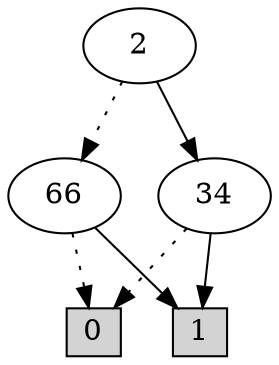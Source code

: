 digraph G {
0 [shape=box, label="0", style=filled, shape=box, height=0.3, width=0.3];
1 [shape=box, label="1", style=filled, shape=box, height=0.3, width=0.3];
1302 [label="2"];
1302 -> 134 [style=dotted];
1302 -> 70 [style=filled];
134 [label="66"];
134 -> 0 [style=dotted];
134 -> 1 [style=filled];
70 [label="34"];
70 -> 0 [style=dotted];
70 -> 1 [style=filled];
}
